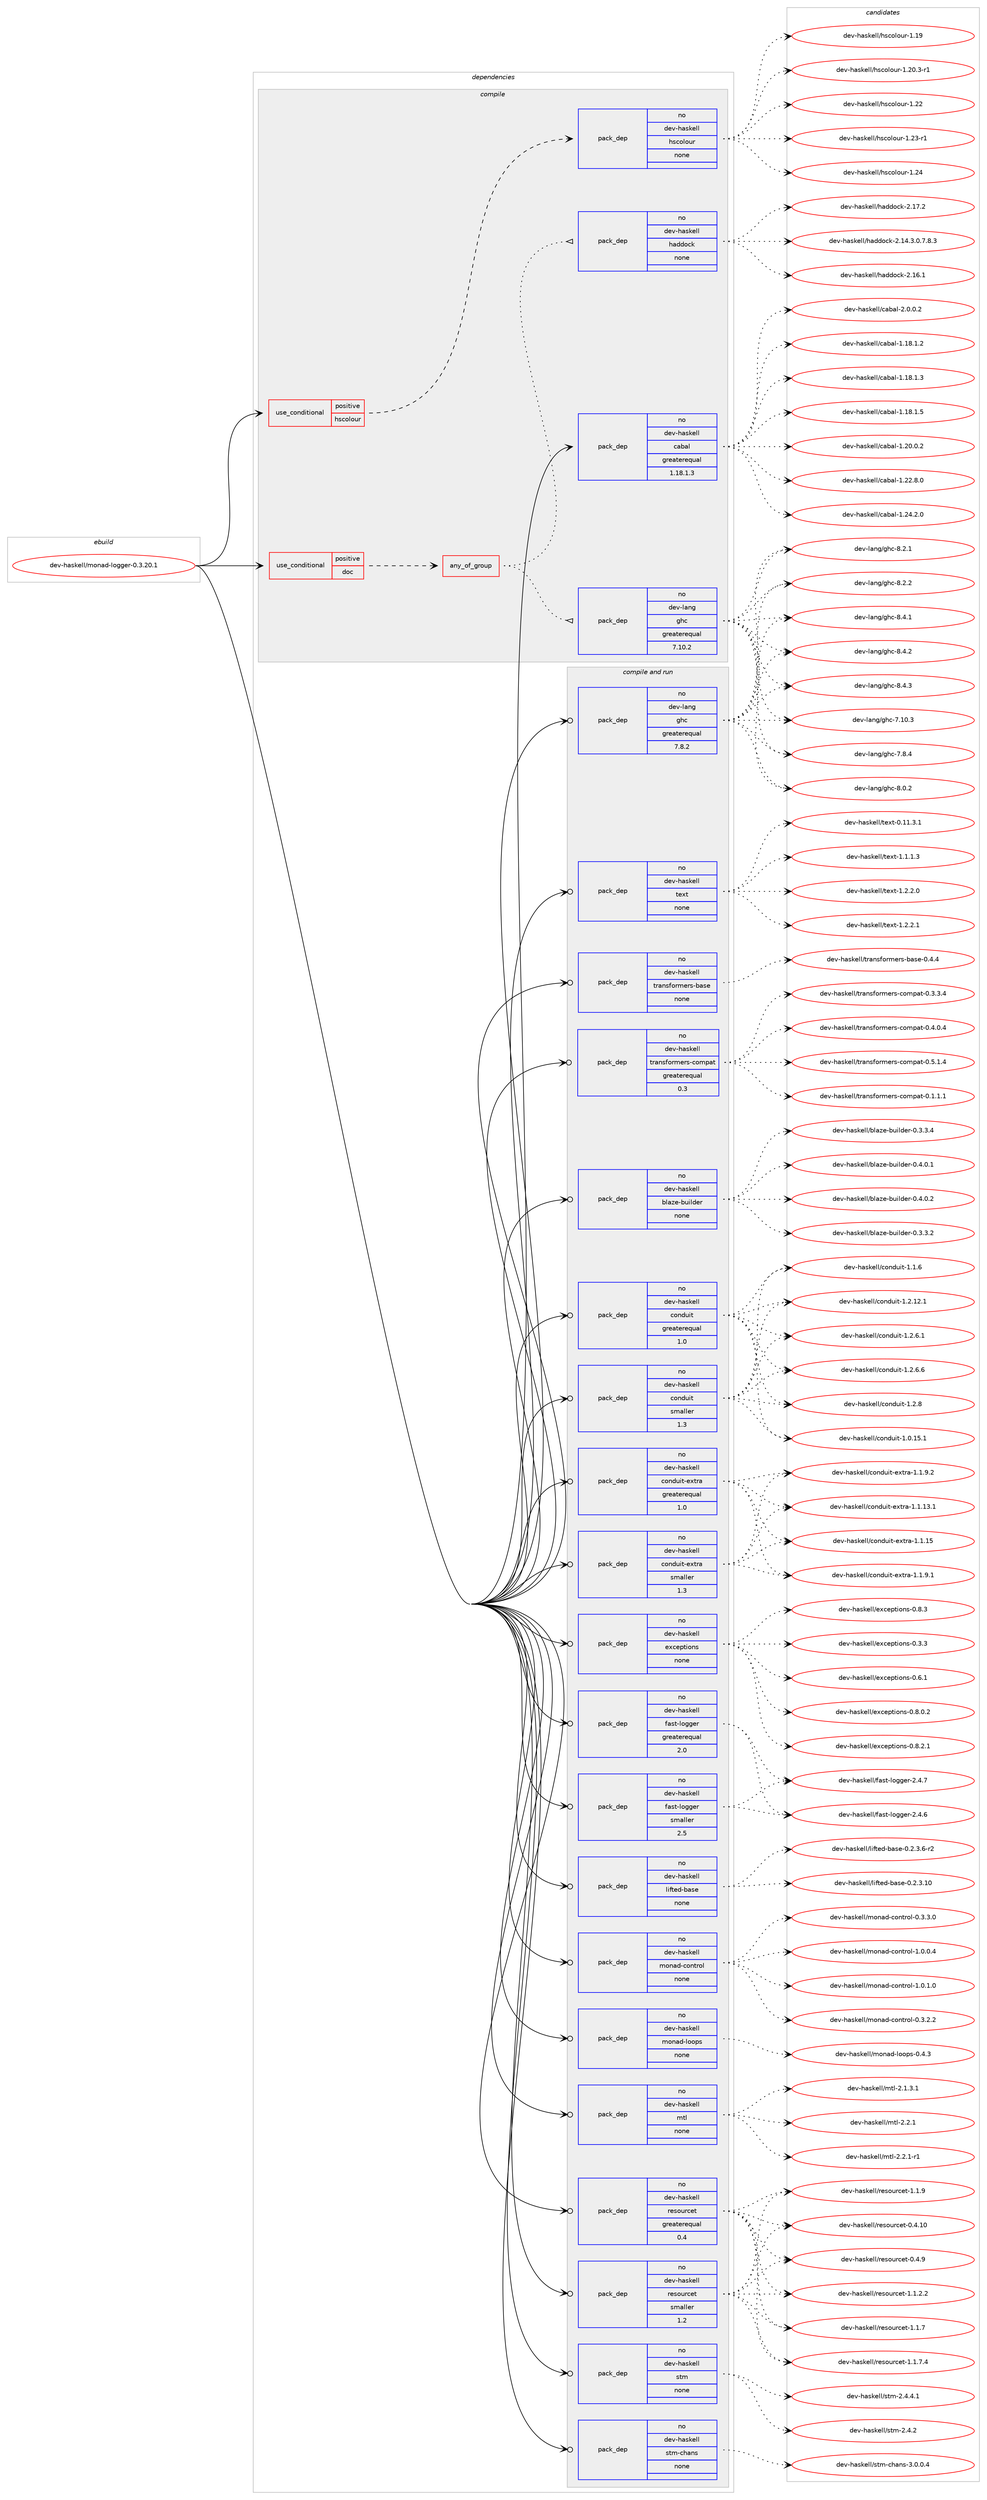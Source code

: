digraph prolog {

# *************
# Graph options
# *************

newrank=true;
concentrate=true;
compound=true;
graph [rankdir=LR,fontname=Helvetica,fontsize=10,ranksep=1.5];#, ranksep=2.5, nodesep=0.2];
edge  [arrowhead=vee];
node  [fontname=Helvetica,fontsize=10];

# **********
# The ebuild
# **********

subgraph cluster_leftcol {
color=gray;
rank=same;
label=<<i>ebuild</i>>;
id [label="dev-haskell/monad-logger-0.3.20.1", color=red, width=4, href="../dev-haskell/monad-logger-0.3.20.1.svg"];
}

# ****************
# The dependencies
# ****************

subgraph cluster_midcol {
color=gray;
label=<<i>dependencies</i>>;
subgraph cluster_compile {
fillcolor="#eeeeee";
style=filled;
label=<<i>compile</i>>;
subgraph cond360652 {
dependency1339288 [label=<<TABLE BORDER="0" CELLBORDER="1" CELLSPACING="0" CELLPADDING="4"><TR><TD ROWSPAN="3" CELLPADDING="10">use_conditional</TD></TR><TR><TD>positive</TD></TR><TR><TD>doc</TD></TR></TABLE>>, shape=none, color=red];
subgraph any21246 {
dependency1339289 [label=<<TABLE BORDER="0" CELLBORDER="1" CELLSPACING="0" CELLPADDING="4"><TR><TD CELLPADDING="10">any_of_group</TD></TR></TABLE>>, shape=none, color=red];subgraph pack956838 {
dependency1339290 [label=<<TABLE BORDER="0" CELLBORDER="1" CELLSPACING="0" CELLPADDING="4" WIDTH="220"><TR><TD ROWSPAN="6" CELLPADDING="30">pack_dep</TD></TR><TR><TD WIDTH="110">no</TD></TR><TR><TD>dev-haskell</TD></TR><TR><TD>haddock</TD></TR><TR><TD>none</TD></TR><TR><TD></TD></TR></TABLE>>, shape=none, color=blue];
}
dependency1339289:e -> dependency1339290:w [weight=20,style="dotted",arrowhead="oinv"];
subgraph pack956839 {
dependency1339291 [label=<<TABLE BORDER="0" CELLBORDER="1" CELLSPACING="0" CELLPADDING="4" WIDTH="220"><TR><TD ROWSPAN="6" CELLPADDING="30">pack_dep</TD></TR><TR><TD WIDTH="110">no</TD></TR><TR><TD>dev-lang</TD></TR><TR><TD>ghc</TD></TR><TR><TD>greaterequal</TD></TR><TR><TD>7.10.2</TD></TR></TABLE>>, shape=none, color=blue];
}
dependency1339289:e -> dependency1339291:w [weight=20,style="dotted",arrowhead="oinv"];
}
dependency1339288:e -> dependency1339289:w [weight=20,style="dashed",arrowhead="vee"];
}
id:e -> dependency1339288:w [weight=20,style="solid",arrowhead="vee"];
subgraph cond360653 {
dependency1339292 [label=<<TABLE BORDER="0" CELLBORDER="1" CELLSPACING="0" CELLPADDING="4"><TR><TD ROWSPAN="3" CELLPADDING="10">use_conditional</TD></TR><TR><TD>positive</TD></TR><TR><TD>hscolour</TD></TR></TABLE>>, shape=none, color=red];
subgraph pack956840 {
dependency1339293 [label=<<TABLE BORDER="0" CELLBORDER="1" CELLSPACING="0" CELLPADDING="4" WIDTH="220"><TR><TD ROWSPAN="6" CELLPADDING="30">pack_dep</TD></TR><TR><TD WIDTH="110">no</TD></TR><TR><TD>dev-haskell</TD></TR><TR><TD>hscolour</TD></TR><TR><TD>none</TD></TR><TR><TD></TD></TR></TABLE>>, shape=none, color=blue];
}
dependency1339292:e -> dependency1339293:w [weight=20,style="dashed",arrowhead="vee"];
}
id:e -> dependency1339292:w [weight=20,style="solid",arrowhead="vee"];
subgraph pack956841 {
dependency1339294 [label=<<TABLE BORDER="0" CELLBORDER="1" CELLSPACING="0" CELLPADDING="4" WIDTH="220"><TR><TD ROWSPAN="6" CELLPADDING="30">pack_dep</TD></TR><TR><TD WIDTH="110">no</TD></TR><TR><TD>dev-haskell</TD></TR><TR><TD>cabal</TD></TR><TR><TD>greaterequal</TD></TR><TR><TD>1.18.1.3</TD></TR></TABLE>>, shape=none, color=blue];
}
id:e -> dependency1339294:w [weight=20,style="solid",arrowhead="vee"];
}
subgraph cluster_compileandrun {
fillcolor="#eeeeee";
style=filled;
label=<<i>compile and run</i>>;
subgraph pack956842 {
dependency1339295 [label=<<TABLE BORDER="0" CELLBORDER="1" CELLSPACING="0" CELLPADDING="4" WIDTH="220"><TR><TD ROWSPAN="6" CELLPADDING="30">pack_dep</TD></TR><TR><TD WIDTH="110">no</TD></TR><TR><TD>dev-haskell</TD></TR><TR><TD>blaze-builder</TD></TR><TR><TD>none</TD></TR><TR><TD></TD></TR></TABLE>>, shape=none, color=blue];
}
id:e -> dependency1339295:w [weight=20,style="solid",arrowhead="odotvee"];
subgraph pack956843 {
dependency1339296 [label=<<TABLE BORDER="0" CELLBORDER="1" CELLSPACING="0" CELLPADDING="4" WIDTH="220"><TR><TD ROWSPAN="6" CELLPADDING="30">pack_dep</TD></TR><TR><TD WIDTH="110">no</TD></TR><TR><TD>dev-haskell</TD></TR><TR><TD>conduit</TD></TR><TR><TD>greaterequal</TD></TR><TR><TD>1.0</TD></TR></TABLE>>, shape=none, color=blue];
}
id:e -> dependency1339296:w [weight=20,style="solid",arrowhead="odotvee"];
subgraph pack956844 {
dependency1339297 [label=<<TABLE BORDER="0" CELLBORDER="1" CELLSPACING="0" CELLPADDING="4" WIDTH="220"><TR><TD ROWSPAN="6" CELLPADDING="30">pack_dep</TD></TR><TR><TD WIDTH="110">no</TD></TR><TR><TD>dev-haskell</TD></TR><TR><TD>conduit</TD></TR><TR><TD>smaller</TD></TR><TR><TD>1.3</TD></TR></TABLE>>, shape=none, color=blue];
}
id:e -> dependency1339297:w [weight=20,style="solid",arrowhead="odotvee"];
subgraph pack956845 {
dependency1339298 [label=<<TABLE BORDER="0" CELLBORDER="1" CELLSPACING="0" CELLPADDING="4" WIDTH="220"><TR><TD ROWSPAN="6" CELLPADDING="30">pack_dep</TD></TR><TR><TD WIDTH="110">no</TD></TR><TR><TD>dev-haskell</TD></TR><TR><TD>conduit-extra</TD></TR><TR><TD>greaterequal</TD></TR><TR><TD>1.0</TD></TR></TABLE>>, shape=none, color=blue];
}
id:e -> dependency1339298:w [weight=20,style="solid",arrowhead="odotvee"];
subgraph pack956846 {
dependency1339299 [label=<<TABLE BORDER="0" CELLBORDER="1" CELLSPACING="0" CELLPADDING="4" WIDTH="220"><TR><TD ROWSPAN="6" CELLPADDING="30">pack_dep</TD></TR><TR><TD WIDTH="110">no</TD></TR><TR><TD>dev-haskell</TD></TR><TR><TD>conduit-extra</TD></TR><TR><TD>smaller</TD></TR><TR><TD>1.3</TD></TR></TABLE>>, shape=none, color=blue];
}
id:e -> dependency1339299:w [weight=20,style="solid",arrowhead="odotvee"];
subgraph pack956847 {
dependency1339300 [label=<<TABLE BORDER="0" CELLBORDER="1" CELLSPACING="0" CELLPADDING="4" WIDTH="220"><TR><TD ROWSPAN="6" CELLPADDING="30">pack_dep</TD></TR><TR><TD WIDTH="110">no</TD></TR><TR><TD>dev-haskell</TD></TR><TR><TD>exceptions</TD></TR><TR><TD>none</TD></TR><TR><TD></TD></TR></TABLE>>, shape=none, color=blue];
}
id:e -> dependency1339300:w [weight=20,style="solid",arrowhead="odotvee"];
subgraph pack956848 {
dependency1339301 [label=<<TABLE BORDER="0" CELLBORDER="1" CELLSPACING="0" CELLPADDING="4" WIDTH="220"><TR><TD ROWSPAN="6" CELLPADDING="30">pack_dep</TD></TR><TR><TD WIDTH="110">no</TD></TR><TR><TD>dev-haskell</TD></TR><TR><TD>fast-logger</TD></TR><TR><TD>greaterequal</TD></TR><TR><TD>2.0</TD></TR></TABLE>>, shape=none, color=blue];
}
id:e -> dependency1339301:w [weight=20,style="solid",arrowhead="odotvee"];
subgraph pack956849 {
dependency1339302 [label=<<TABLE BORDER="0" CELLBORDER="1" CELLSPACING="0" CELLPADDING="4" WIDTH="220"><TR><TD ROWSPAN="6" CELLPADDING="30">pack_dep</TD></TR><TR><TD WIDTH="110">no</TD></TR><TR><TD>dev-haskell</TD></TR><TR><TD>fast-logger</TD></TR><TR><TD>smaller</TD></TR><TR><TD>2.5</TD></TR></TABLE>>, shape=none, color=blue];
}
id:e -> dependency1339302:w [weight=20,style="solid",arrowhead="odotvee"];
subgraph pack956850 {
dependency1339303 [label=<<TABLE BORDER="0" CELLBORDER="1" CELLSPACING="0" CELLPADDING="4" WIDTH="220"><TR><TD ROWSPAN="6" CELLPADDING="30">pack_dep</TD></TR><TR><TD WIDTH="110">no</TD></TR><TR><TD>dev-haskell</TD></TR><TR><TD>lifted-base</TD></TR><TR><TD>none</TD></TR><TR><TD></TD></TR></TABLE>>, shape=none, color=blue];
}
id:e -> dependency1339303:w [weight=20,style="solid",arrowhead="odotvee"];
subgraph pack956851 {
dependency1339304 [label=<<TABLE BORDER="0" CELLBORDER="1" CELLSPACING="0" CELLPADDING="4" WIDTH="220"><TR><TD ROWSPAN="6" CELLPADDING="30">pack_dep</TD></TR><TR><TD WIDTH="110">no</TD></TR><TR><TD>dev-haskell</TD></TR><TR><TD>monad-control</TD></TR><TR><TD>none</TD></TR><TR><TD></TD></TR></TABLE>>, shape=none, color=blue];
}
id:e -> dependency1339304:w [weight=20,style="solid",arrowhead="odotvee"];
subgraph pack956852 {
dependency1339305 [label=<<TABLE BORDER="0" CELLBORDER="1" CELLSPACING="0" CELLPADDING="4" WIDTH="220"><TR><TD ROWSPAN="6" CELLPADDING="30">pack_dep</TD></TR><TR><TD WIDTH="110">no</TD></TR><TR><TD>dev-haskell</TD></TR><TR><TD>monad-loops</TD></TR><TR><TD>none</TD></TR><TR><TD></TD></TR></TABLE>>, shape=none, color=blue];
}
id:e -> dependency1339305:w [weight=20,style="solid",arrowhead="odotvee"];
subgraph pack956853 {
dependency1339306 [label=<<TABLE BORDER="0" CELLBORDER="1" CELLSPACING="0" CELLPADDING="4" WIDTH="220"><TR><TD ROWSPAN="6" CELLPADDING="30">pack_dep</TD></TR><TR><TD WIDTH="110">no</TD></TR><TR><TD>dev-haskell</TD></TR><TR><TD>mtl</TD></TR><TR><TD>none</TD></TR><TR><TD></TD></TR></TABLE>>, shape=none, color=blue];
}
id:e -> dependency1339306:w [weight=20,style="solid",arrowhead="odotvee"];
subgraph pack956854 {
dependency1339307 [label=<<TABLE BORDER="0" CELLBORDER="1" CELLSPACING="0" CELLPADDING="4" WIDTH="220"><TR><TD ROWSPAN="6" CELLPADDING="30">pack_dep</TD></TR><TR><TD WIDTH="110">no</TD></TR><TR><TD>dev-haskell</TD></TR><TR><TD>resourcet</TD></TR><TR><TD>greaterequal</TD></TR><TR><TD>0.4</TD></TR></TABLE>>, shape=none, color=blue];
}
id:e -> dependency1339307:w [weight=20,style="solid",arrowhead="odotvee"];
subgraph pack956855 {
dependency1339308 [label=<<TABLE BORDER="0" CELLBORDER="1" CELLSPACING="0" CELLPADDING="4" WIDTH="220"><TR><TD ROWSPAN="6" CELLPADDING="30">pack_dep</TD></TR><TR><TD WIDTH="110">no</TD></TR><TR><TD>dev-haskell</TD></TR><TR><TD>resourcet</TD></TR><TR><TD>smaller</TD></TR><TR><TD>1.2</TD></TR></TABLE>>, shape=none, color=blue];
}
id:e -> dependency1339308:w [weight=20,style="solid",arrowhead="odotvee"];
subgraph pack956856 {
dependency1339309 [label=<<TABLE BORDER="0" CELLBORDER="1" CELLSPACING="0" CELLPADDING="4" WIDTH="220"><TR><TD ROWSPAN="6" CELLPADDING="30">pack_dep</TD></TR><TR><TD WIDTH="110">no</TD></TR><TR><TD>dev-haskell</TD></TR><TR><TD>stm</TD></TR><TR><TD>none</TD></TR><TR><TD></TD></TR></TABLE>>, shape=none, color=blue];
}
id:e -> dependency1339309:w [weight=20,style="solid",arrowhead="odotvee"];
subgraph pack956857 {
dependency1339310 [label=<<TABLE BORDER="0" CELLBORDER="1" CELLSPACING="0" CELLPADDING="4" WIDTH="220"><TR><TD ROWSPAN="6" CELLPADDING="30">pack_dep</TD></TR><TR><TD WIDTH="110">no</TD></TR><TR><TD>dev-haskell</TD></TR><TR><TD>stm-chans</TD></TR><TR><TD>none</TD></TR><TR><TD></TD></TR></TABLE>>, shape=none, color=blue];
}
id:e -> dependency1339310:w [weight=20,style="solid",arrowhead="odotvee"];
subgraph pack956858 {
dependency1339311 [label=<<TABLE BORDER="0" CELLBORDER="1" CELLSPACING="0" CELLPADDING="4" WIDTH="220"><TR><TD ROWSPAN="6" CELLPADDING="30">pack_dep</TD></TR><TR><TD WIDTH="110">no</TD></TR><TR><TD>dev-haskell</TD></TR><TR><TD>text</TD></TR><TR><TD>none</TD></TR><TR><TD></TD></TR></TABLE>>, shape=none, color=blue];
}
id:e -> dependency1339311:w [weight=20,style="solid",arrowhead="odotvee"];
subgraph pack956859 {
dependency1339312 [label=<<TABLE BORDER="0" CELLBORDER="1" CELLSPACING="0" CELLPADDING="4" WIDTH="220"><TR><TD ROWSPAN="6" CELLPADDING="30">pack_dep</TD></TR><TR><TD WIDTH="110">no</TD></TR><TR><TD>dev-haskell</TD></TR><TR><TD>transformers-base</TD></TR><TR><TD>none</TD></TR><TR><TD></TD></TR></TABLE>>, shape=none, color=blue];
}
id:e -> dependency1339312:w [weight=20,style="solid",arrowhead="odotvee"];
subgraph pack956860 {
dependency1339313 [label=<<TABLE BORDER="0" CELLBORDER="1" CELLSPACING="0" CELLPADDING="4" WIDTH="220"><TR><TD ROWSPAN="6" CELLPADDING="30">pack_dep</TD></TR><TR><TD WIDTH="110">no</TD></TR><TR><TD>dev-haskell</TD></TR><TR><TD>transformers-compat</TD></TR><TR><TD>greaterequal</TD></TR><TR><TD>0.3</TD></TR></TABLE>>, shape=none, color=blue];
}
id:e -> dependency1339313:w [weight=20,style="solid",arrowhead="odotvee"];
subgraph pack956861 {
dependency1339314 [label=<<TABLE BORDER="0" CELLBORDER="1" CELLSPACING="0" CELLPADDING="4" WIDTH="220"><TR><TD ROWSPAN="6" CELLPADDING="30">pack_dep</TD></TR><TR><TD WIDTH="110">no</TD></TR><TR><TD>dev-lang</TD></TR><TR><TD>ghc</TD></TR><TR><TD>greaterequal</TD></TR><TR><TD>7.8.2</TD></TR></TABLE>>, shape=none, color=blue];
}
id:e -> dependency1339314:w [weight=20,style="solid",arrowhead="odotvee"];
}
subgraph cluster_run {
fillcolor="#eeeeee";
style=filled;
label=<<i>run</i>>;
}
}

# **************
# The candidates
# **************

subgraph cluster_choices {
rank=same;
color=gray;
label=<<i>candidates</i>>;

subgraph choice956838 {
color=black;
nodesep=1;
choice1001011184510497115107101108108471049710010011199107455046495246514648465546564651 [label="dev-haskell/haddock-2.14.3.0.7.8.3", color=red, width=4,href="../dev-haskell/haddock-2.14.3.0.7.8.3.svg"];
choice100101118451049711510710110810847104971001001119910745504649544649 [label="dev-haskell/haddock-2.16.1", color=red, width=4,href="../dev-haskell/haddock-2.16.1.svg"];
choice100101118451049711510710110810847104971001001119910745504649554650 [label="dev-haskell/haddock-2.17.2", color=red, width=4,href="../dev-haskell/haddock-2.17.2.svg"];
dependency1339290:e -> choice1001011184510497115107101108108471049710010011199107455046495246514648465546564651:w [style=dotted,weight="100"];
dependency1339290:e -> choice100101118451049711510710110810847104971001001119910745504649544649:w [style=dotted,weight="100"];
dependency1339290:e -> choice100101118451049711510710110810847104971001001119910745504649554650:w [style=dotted,weight="100"];
}
subgraph choice956839 {
color=black;
nodesep=1;
choice1001011184510897110103471031049945554649484651 [label="dev-lang/ghc-7.10.3", color=red, width=4,href="../dev-lang/ghc-7.10.3.svg"];
choice10010111845108971101034710310499455546564652 [label="dev-lang/ghc-7.8.4", color=red, width=4,href="../dev-lang/ghc-7.8.4.svg"];
choice10010111845108971101034710310499455646484650 [label="dev-lang/ghc-8.0.2", color=red, width=4,href="../dev-lang/ghc-8.0.2.svg"];
choice10010111845108971101034710310499455646504649 [label="dev-lang/ghc-8.2.1", color=red, width=4,href="../dev-lang/ghc-8.2.1.svg"];
choice10010111845108971101034710310499455646504650 [label="dev-lang/ghc-8.2.2", color=red, width=4,href="../dev-lang/ghc-8.2.2.svg"];
choice10010111845108971101034710310499455646524649 [label="dev-lang/ghc-8.4.1", color=red, width=4,href="../dev-lang/ghc-8.4.1.svg"];
choice10010111845108971101034710310499455646524650 [label="dev-lang/ghc-8.4.2", color=red, width=4,href="../dev-lang/ghc-8.4.2.svg"];
choice10010111845108971101034710310499455646524651 [label="dev-lang/ghc-8.4.3", color=red, width=4,href="../dev-lang/ghc-8.4.3.svg"];
dependency1339291:e -> choice1001011184510897110103471031049945554649484651:w [style=dotted,weight="100"];
dependency1339291:e -> choice10010111845108971101034710310499455546564652:w [style=dotted,weight="100"];
dependency1339291:e -> choice10010111845108971101034710310499455646484650:w [style=dotted,weight="100"];
dependency1339291:e -> choice10010111845108971101034710310499455646504649:w [style=dotted,weight="100"];
dependency1339291:e -> choice10010111845108971101034710310499455646504650:w [style=dotted,weight="100"];
dependency1339291:e -> choice10010111845108971101034710310499455646524649:w [style=dotted,weight="100"];
dependency1339291:e -> choice10010111845108971101034710310499455646524650:w [style=dotted,weight="100"];
dependency1339291:e -> choice10010111845108971101034710310499455646524651:w [style=dotted,weight="100"];
}
subgraph choice956840 {
color=black;
nodesep=1;
choice100101118451049711510710110810847104115991111081111171144549464957 [label="dev-haskell/hscolour-1.19", color=red, width=4,href="../dev-haskell/hscolour-1.19.svg"];
choice10010111845104971151071011081084710411599111108111117114454946504846514511449 [label="dev-haskell/hscolour-1.20.3-r1", color=red, width=4,href="../dev-haskell/hscolour-1.20.3-r1.svg"];
choice100101118451049711510710110810847104115991111081111171144549465050 [label="dev-haskell/hscolour-1.22", color=red, width=4,href="../dev-haskell/hscolour-1.22.svg"];
choice1001011184510497115107101108108471041159911110811111711445494650514511449 [label="dev-haskell/hscolour-1.23-r1", color=red, width=4,href="../dev-haskell/hscolour-1.23-r1.svg"];
choice100101118451049711510710110810847104115991111081111171144549465052 [label="dev-haskell/hscolour-1.24", color=red, width=4,href="../dev-haskell/hscolour-1.24.svg"];
dependency1339293:e -> choice100101118451049711510710110810847104115991111081111171144549464957:w [style=dotted,weight="100"];
dependency1339293:e -> choice10010111845104971151071011081084710411599111108111117114454946504846514511449:w [style=dotted,weight="100"];
dependency1339293:e -> choice100101118451049711510710110810847104115991111081111171144549465050:w [style=dotted,weight="100"];
dependency1339293:e -> choice1001011184510497115107101108108471041159911110811111711445494650514511449:w [style=dotted,weight="100"];
dependency1339293:e -> choice100101118451049711510710110810847104115991111081111171144549465052:w [style=dotted,weight="100"];
}
subgraph choice956841 {
color=black;
nodesep=1;
choice10010111845104971151071011081084799979897108454946495646494650 [label="dev-haskell/cabal-1.18.1.2", color=red, width=4,href="../dev-haskell/cabal-1.18.1.2.svg"];
choice10010111845104971151071011081084799979897108454946495646494651 [label="dev-haskell/cabal-1.18.1.3", color=red, width=4,href="../dev-haskell/cabal-1.18.1.3.svg"];
choice10010111845104971151071011081084799979897108454946495646494653 [label="dev-haskell/cabal-1.18.1.5", color=red, width=4,href="../dev-haskell/cabal-1.18.1.5.svg"];
choice10010111845104971151071011081084799979897108454946504846484650 [label="dev-haskell/cabal-1.20.0.2", color=red, width=4,href="../dev-haskell/cabal-1.20.0.2.svg"];
choice10010111845104971151071011081084799979897108454946505046564648 [label="dev-haskell/cabal-1.22.8.0", color=red, width=4,href="../dev-haskell/cabal-1.22.8.0.svg"];
choice10010111845104971151071011081084799979897108454946505246504648 [label="dev-haskell/cabal-1.24.2.0", color=red, width=4,href="../dev-haskell/cabal-1.24.2.0.svg"];
choice100101118451049711510710110810847999798971084550464846484650 [label="dev-haskell/cabal-2.0.0.2", color=red, width=4,href="../dev-haskell/cabal-2.0.0.2.svg"];
dependency1339294:e -> choice10010111845104971151071011081084799979897108454946495646494650:w [style=dotted,weight="100"];
dependency1339294:e -> choice10010111845104971151071011081084799979897108454946495646494651:w [style=dotted,weight="100"];
dependency1339294:e -> choice10010111845104971151071011081084799979897108454946495646494653:w [style=dotted,weight="100"];
dependency1339294:e -> choice10010111845104971151071011081084799979897108454946504846484650:w [style=dotted,weight="100"];
dependency1339294:e -> choice10010111845104971151071011081084799979897108454946505046564648:w [style=dotted,weight="100"];
dependency1339294:e -> choice10010111845104971151071011081084799979897108454946505246504648:w [style=dotted,weight="100"];
dependency1339294:e -> choice100101118451049711510710110810847999798971084550464846484650:w [style=dotted,weight="100"];
}
subgraph choice956842 {
color=black;
nodesep=1;
choice100101118451049711510710110810847981089712210145981171051081001011144548465146514650 [label="dev-haskell/blaze-builder-0.3.3.2", color=red, width=4,href="../dev-haskell/blaze-builder-0.3.3.2.svg"];
choice100101118451049711510710110810847981089712210145981171051081001011144548465146514652 [label="dev-haskell/blaze-builder-0.3.3.4", color=red, width=4,href="../dev-haskell/blaze-builder-0.3.3.4.svg"];
choice100101118451049711510710110810847981089712210145981171051081001011144548465246484649 [label="dev-haskell/blaze-builder-0.4.0.1", color=red, width=4,href="../dev-haskell/blaze-builder-0.4.0.1.svg"];
choice100101118451049711510710110810847981089712210145981171051081001011144548465246484650 [label="dev-haskell/blaze-builder-0.4.0.2", color=red, width=4,href="../dev-haskell/blaze-builder-0.4.0.2.svg"];
dependency1339295:e -> choice100101118451049711510710110810847981089712210145981171051081001011144548465146514650:w [style=dotted,weight="100"];
dependency1339295:e -> choice100101118451049711510710110810847981089712210145981171051081001011144548465146514652:w [style=dotted,weight="100"];
dependency1339295:e -> choice100101118451049711510710110810847981089712210145981171051081001011144548465246484649:w [style=dotted,weight="100"];
dependency1339295:e -> choice100101118451049711510710110810847981089712210145981171051081001011144548465246484650:w [style=dotted,weight="100"];
}
subgraph choice956843 {
color=black;
nodesep=1;
choice10010111845104971151071011081084799111110100117105116454946484649534649 [label="dev-haskell/conduit-1.0.15.1", color=red, width=4,href="../dev-haskell/conduit-1.0.15.1.svg"];
choice10010111845104971151071011081084799111110100117105116454946494654 [label="dev-haskell/conduit-1.1.6", color=red, width=4,href="../dev-haskell/conduit-1.1.6.svg"];
choice10010111845104971151071011081084799111110100117105116454946504649504649 [label="dev-haskell/conduit-1.2.12.1", color=red, width=4,href="../dev-haskell/conduit-1.2.12.1.svg"];
choice100101118451049711510710110810847991111101001171051164549465046544649 [label="dev-haskell/conduit-1.2.6.1", color=red, width=4,href="../dev-haskell/conduit-1.2.6.1.svg"];
choice100101118451049711510710110810847991111101001171051164549465046544654 [label="dev-haskell/conduit-1.2.6.6", color=red, width=4,href="../dev-haskell/conduit-1.2.6.6.svg"];
choice10010111845104971151071011081084799111110100117105116454946504656 [label="dev-haskell/conduit-1.2.8", color=red, width=4,href="../dev-haskell/conduit-1.2.8.svg"];
dependency1339296:e -> choice10010111845104971151071011081084799111110100117105116454946484649534649:w [style=dotted,weight="100"];
dependency1339296:e -> choice10010111845104971151071011081084799111110100117105116454946494654:w [style=dotted,weight="100"];
dependency1339296:e -> choice10010111845104971151071011081084799111110100117105116454946504649504649:w [style=dotted,weight="100"];
dependency1339296:e -> choice100101118451049711510710110810847991111101001171051164549465046544649:w [style=dotted,weight="100"];
dependency1339296:e -> choice100101118451049711510710110810847991111101001171051164549465046544654:w [style=dotted,weight="100"];
dependency1339296:e -> choice10010111845104971151071011081084799111110100117105116454946504656:w [style=dotted,weight="100"];
}
subgraph choice956844 {
color=black;
nodesep=1;
choice10010111845104971151071011081084799111110100117105116454946484649534649 [label="dev-haskell/conduit-1.0.15.1", color=red, width=4,href="../dev-haskell/conduit-1.0.15.1.svg"];
choice10010111845104971151071011081084799111110100117105116454946494654 [label="dev-haskell/conduit-1.1.6", color=red, width=4,href="../dev-haskell/conduit-1.1.6.svg"];
choice10010111845104971151071011081084799111110100117105116454946504649504649 [label="dev-haskell/conduit-1.2.12.1", color=red, width=4,href="../dev-haskell/conduit-1.2.12.1.svg"];
choice100101118451049711510710110810847991111101001171051164549465046544649 [label="dev-haskell/conduit-1.2.6.1", color=red, width=4,href="../dev-haskell/conduit-1.2.6.1.svg"];
choice100101118451049711510710110810847991111101001171051164549465046544654 [label="dev-haskell/conduit-1.2.6.6", color=red, width=4,href="../dev-haskell/conduit-1.2.6.6.svg"];
choice10010111845104971151071011081084799111110100117105116454946504656 [label="dev-haskell/conduit-1.2.8", color=red, width=4,href="../dev-haskell/conduit-1.2.8.svg"];
dependency1339297:e -> choice10010111845104971151071011081084799111110100117105116454946484649534649:w [style=dotted,weight="100"];
dependency1339297:e -> choice10010111845104971151071011081084799111110100117105116454946494654:w [style=dotted,weight="100"];
dependency1339297:e -> choice10010111845104971151071011081084799111110100117105116454946504649504649:w [style=dotted,weight="100"];
dependency1339297:e -> choice100101118451049711510710110810847991111101001171051164549465046544649:w [style=dotted,weight="100"];
dependency1339297:e -> choice100101118451049711510710110810847991111101001171051164549465046544654:w [style=dotted,weight="100"];
dependency1339297:e -> choice10010111845104971151071011081084799111110100117105116454946504656:w [style=dotted,weight="100"];
}
subgraph choice956845 {
color=black;
nodesep=1;
choice100101118451049711510710110810847991111101001171051164510112011611497454946494649514649 [label="dev-haskell/conduit-extra-1.1.13.1", color=red, width=4,href="../dev-haskell/conduit-extra-1.1.13.1.svg"];
choice10010111845104971151071011081084799111110100117105116451011201161149745494649464953 [label="dev-haskell/conduit-extra-1.1.15", color=red, width=4,href="../dev-haskell/conduit-extra-1.1.15.svg"];
choice1001011184510497115107101108108479911111010011710511645101120116114974549464946574649 [label="dev-haskell/conduit-extra-1.1.9.1", color=red, width=4,href="../dev-haskell/conduit-extra-1.1.9.1.svg"];
choice1001011184510497115107101108108479911111010011710511645101120116114974549464946574650 [label="dev-haskell/conduit-extra-1.1.9.2", color=red, width=4,href="../dev-haskell/conduit-extra-1.1.9.2.svg"];
dependency1339298:e -> choice100101118451049711510710110810847991111101001171051164510112011611497454946494649514649:w [style=dotted,weight="100"];
dependency1339298:e -> choice10010111845104971151071011081084799111110100117105116451011201161149745494649464953:w [style=dotted,weight="100"];
dependency1339298:e -> choice1001011184510497115107101108108479911111010011710511645101120116114974549464946574649:w [style=dotted,weight="100"];
dependency1339298:e -> choice1001011184510497115107101108108479911111010011710511645101120116114974549464946574650:w [style=dotted,weight="100"];
}
subgraph choice956846 {
color=black;
nodesep=1;
choice100101118451049711510710110810847991111101001171051164510112011611497454946494649514649 [label="dev-haskell/conduit-extra-1.1.13.1", color=red, width=4,href="../dev-haskell/conduit-extra-1.1.13.1.svg"];
choice10010111845104971151071011081084799111110100117105116451011201161149745494649464953 [label="dev-haskell/conduit-extra-1.1.15", color=red, width=4,href="../dev-haskell/conduit-extra-1.1.15.svg"];
choice1001011184510497115107101108108479911111010011710511645101120116114974549464946574649 [label="dev-haskell/conduit-extra-1.1.9.1", color=red, width=4,href="../dev-haskell/conduit-extra-1.1.9.1.svg"];
choice1001011184510497115107101108108479911111010011710511645101120116114974549464946574650 [label="dev-haskell/conduit-extra-1.1.9.2", color=red, width=4,href="../dev-haskell/conduit-extra-1.1.9.2.svg"];
dependency1339299:e -> choice100101118451049711510710110810847991111101001171051164510112011611497454946494649514649:w [style=dotted,weight="100"];
dependency1339299:e -> choice10010111845104971151071011081084799111110100117105116451011201161149745494649464953:w [style=dotted,weight="100"];
dependency1339299:e -> choice1001011184510497115107101108108479911111010011710511645101120116114974549464946574649:w [style=dotted,weight="100"];
dependency1339299:e -> choice1001011184510497115107101108108479911111010011710511645101120116114974549464946574650:w [style=dotted,weight="100"];
}
subgraph choice956847 {
color=black;
nodesep=1;
choice10010111845104971151071011081084710112099101112116105111110115454846514651 [label="dev-haskell/exceptions-0.3.3", color=red, width=4,href="../dev-haskell/exceptions-0.3.3.svg"];
choice10010111845104971151071011081084710112099101112116105111110115454846544649 [label="dev-haskell/exceptions-0.6.1", color=red, width=4,href="../dev-haskell/exceptions-0.6.1.svg"];
choice100101118451049711510710110810847101120991011121161051111101154548465646484650 [label="dev-haskell/exceptions-0.8.0.2", color=red, width=4,href="../dev-haskell/exceptions-0.8.0.2.svg"];
choice100101118451049711510710110810847101120991011121161051111101154548465646504649 [label="dev-haskell/exceptions-0.8.2.1", color=red, width=4,href="../dev-haskell/exceptions-0.8.2.1.svg"];
choice10010111845104971151071011081084710112099101112116105111110115454846564651 [label="dev-haskell/exceptions-0.8.3", color=red, width=4,href="../dev-haskell/exceptions-0.8.3.svg"];
dependency1339300:e -> choice10010111845104971151071011081084710112099101112116105111110115454846514651:w [style=dotted,weight="100"];
dependency1339300:e -> choice10010111845104971151071011081084710112099101112116105111110115454846544649:w [style=dotted,weight="100"];
dependency1339300:e -> choice100101118451049711510710110810847101120991011121161051111101154548465646484650:w [style=dotted,weight="100"];
dependency1339300:e -> choice100101118451049711510710110810847101120991011121161051111101154548465646504649:w [style=dotted,weight="100"];
dependency1339300:e -> choice10010111845104971151071011081084710112099101112116105111110115454846564651:w [style=dotted,weight="100"];
}
subgraph choice956848 {
color=black;
nodesep=1;
choice1001011184510497115107101108108471029711511645108111103103101114455046524654 [label="dev-haskell/fast-logger-2.4.6", color=red, width=4,href="../dev-haskell/fast-logger-2.4.6.svg"];
choice1001011184510497115107101108108471029711511645108111103103101114455046524655 [label="dev-haskell/fast-logger-2.4.7", color=red, width=4,href="../dev-haskell/fast-logger-2.4.7.svg"];
dependency1339301:e -> choice1001011184510497115107101108108471029711511645108111103103101114455046524654:w [style=dotted,weight="100"];
dependency1339301:e -> choice1001011184510497115107101108108471029711511645108111103103101114455046524655:w [style=dotted,weight="100"];
}
subgraph choice956849 {
color=black;
nodesep=1;
choice1001011184510497115107101108108471029711511645108111103103101114455046524654 [label="dev-haskell/fast-logger-2.4.6", color=red, width=4,href="../dev-haskell/fast-logger-2.4.6.svg"];
choice1001011184510497115107101108108471029711511645108111103103101114455046524655 [label="dev-haskell/fast-logger-2.4.7", color=red, width=4,href="../dev-haskell/fast-logger-2.4.7.svg"];
dependency1339302:e -> choice1001011184510497115107101108108471029711511645108111103103101114455046524654:w [style=dotted,weight="100"];
dependency1339302:e -> choice1001011184510497115107101108108471029711511645108111103103101114455046524655:w [style=dotted,weight="100"];
}
subgraph choice956850 {
color=black;
nodesep=1;
choice100101118451049711510710110810847108105102116101100459897115101454846504651464948 [label="dev-haskell/lifted-base-0.2.3.10", color=red, width=4,href="../dev-haskell/lifted-base-0.2.3.10.svg"];
choice10010111845104971151071011081084710810510211610110045989711510145484650465146544511450 [label="dev-haskell/lifted-base-0.2.3.6-r2", color=red, width=4,href="../dev-haskell/lifted-base-0.2.3.6-r2.svg"];
dependency1339303:e -> choice100101118451049711510710110810847108105102116101100459897115101454846504651464948:w [style=dotted,weight="100"];
dependency1339303:e -> choice10010111845104971151071011081084710810510211610110045989711510145484650465146544511450:w [style=dotted,weight="100"];
}
subgraph choice956851 {
color=black;
nodesep=1;
choice1001011184510497115107101108108471091111109710045991111101161141111084548465146504650 [label="dev-haskell/monad-control-0.3.2.2", color=red, width=4,href="../dev-haskell/monad-control-0.3.2.2.svg"];
choice1001011184510497115107101108108471091111109710045991111101161141111084548465146514648 [label="dev-haskell/monad-control-0.3.3.0", color=red, width=4,href="../dev-haskell/monad-control-0.3.3.0.svg"];
choice1001011184510497115107101108108471091111109710045991111101161141111084549464846484652 [label="dev-haskell/monad-control-1.0.0.4", color=red, width=4,href="../dev-haskell/monad-control-1.0.0.4.svg"];
choice1001011184510497115107101108108471091111109710045991111101161141111084549464846494648 [label="dev-haskell/monad-control-1.0.1.0", color=red, width=4,href="../dev-haskell/monad-control-1.0.1.0.svg"];
dependency1339304:e -> choice1001011184510497115107101108108471091111109710045991111101161141111084548465146504650:w [style=dotted,weight="100"];
dependency1339304:e -> choice1001011184510497115107101108108471091111109710045991111101161141111084548465146514648:w [style=dotted,weight="100"];
dependency1339304:e -> choice1001011184510497115107101108108471091111109710045991111101161141111084549464846484652:w [style=dotted,weight="100"];
dependency1339304:e -> choice1001011184510497115107101108108471091111109710045991111101161141111084549464846494648:w [style=dotted,weight="100"];
}
subgraph choice956852 {
color=black;
nodesep=1;
choice1001011184510497115107101108108471091111109710045108111111112115454846524651 [label="dev-haskell/monad-loops-0.4.3", color=red, width=4,href="../dev-haskell/monad-loops-0.4.3.svg"];
dependency1339305:e -> choice1001011184510497115107101108108471091111109710045108111111112115454846524651:w [style=dotted,weight="100"];
}
subgraph choice956853 {
color=black;
nodesep=1;
choice1001011184510497115107101108108471091161084550464946514649 [label="dev-haskell/mtl-2.1.3.1", color=red, width=4,href="../dev-haskell/mtl-2.1.3.1.svg"];
choice100101118451049711510710110810847109116108455046504649 [label="dev-haskell/mtl-2.2.1", color=red, width=4,href="../dev-haskell/mtl-2.2.1.svg"];
choice1001011184510497115107101108108471091161084550465046494511449 [label="dev-haskell/mtl-2.2.1-r1", color=red, width=4,href="../dev-haskell/mtl-2.2.1-r1.svg"];
dependency1339306:e -> choice1001011184510497115107101108108471091161084550464946514649:w [style=dotted,weight="100"];
dependency1339306:e -> choice100101118451049711510710110810847109116108455046504649:w [style=dotted,weight="100"];
dependency1339306:e -> choice1001011184510497115107101108108471091161084550465046494511449:w [style=dotted,weight="100"];
}
subgraph choice956854 {
color=black;
nodesep=1;
choice1001011184510497115107101108108471141011151111171149910111645484652464948 [label="dev-haskell/resourcet-0.4.10", color=red, width=4,href="../dev-haskell/resourcet-0.4.10.svg"];
choice10010111845104971151071011081084711410111511111711499101116454846524657 [label="dev-haskell/resourcet-0.4.9", color=red, width=4,href="../dev-haskell/resourcet-0.4.9.svg"];
choice100101118451049711510710110810847114101115111117114991011164549464946504650 [label="dev-haskell/resourcet-1.1.2.2", color=red, width=4,href="../dev-haskell/resourcet-1.1.2.2.svg"];
choice10010111845104971151071011081084711410111511111711499101116454946494655 [label="dev-haskell/resourcet-1.1.7", color=red, width=4,href="../dev-haskell/resourcet-1.1.7.svg"];
choice100101118451049711510710110810847114101115111117114991011164549464946554652 [label="dev-haskell/resourcet-1.1.7.4", color=red, width=4,href="../dev-haskell/resourcet-1.1.7.4.svg"];
choice10010111845104971151071011081084711410111511111711499101116454946494657 [label="dev-haskell/resourcet-1.1.9", color=red, width=4,href="../dev-haskell/resourcet-1.1.9.svg"];
dependency1339307:e -> choice1001011184510497115107101108108471141011151111171149910111645484652464948:w [style=dotted,weight="100"];
dependency1339307:e -> choice10010111845104971151071011081084711410111511111711499101116454846524657:w [style=dotted,weight="100"];
dependency1339307:e -> choice100101118451049711510710110810847114101115111117114991011164549464946504650:w [style=dotted,weight="100"];
dependency1339307:e -> choice10010111845104971151071011081084711410111511111711499101116454946494655:w [style=dotted,weight="100"];
dependency1339307:e -> choice100101118451049711510710110810847114101115111117114991011164549464946554652:w [style=dotted,weight="100"];
dependency1339307:e -> choice10010111845104971151071011081084711410111511111711499101116454946494657:w [style=dotted,weight="100"];
}
subgraph choice956855 {
color=black;
nodesep=1;
choice1001011184510497115107101108108471141011151111171149910111645484652464948 [label="dev-haskell/resourcet-0.4.10", color=red, width=4,href="../dev-haskell/resourcet-0.4.10.svg"];
choice10010111845104971151071011081084711410111511111711499101116454846524657 [label="dev-haskell/resourcet-0.4.9", color=red, width=4,href="../dev-haskell/resourcet-0.4.9.svg"];
choice100101118451049711510710110810847114101115111117114991011164549464946504650 [label="dev-haskell/resourcet-1.1.2.2", color=red, width=4,href="../dev-haskell/resourcet-1.1.2.2.svg"];
choice10010111845104971151071011081084711410111511111711499101116454946494655 [label="dev-haskell/resourcet-1.1.7", color=red, width=4,href="../dev-haskell/resourcet-1.1.7.svg"];
choice100101118451049711510710110810847114101115111117114991011164549464946554652 [label="dev-haskell/resourcet-1.1.7.4", color=red, width=4,href="../dev-haskell/resourcet-1.1.7.4.svg"];
choice10010111845104971151071011081084711410111511111711499101116454946494657 [label="dev-haskell/resourcet-1.1.9", color=red, width=4,href="../dev-haskell/resourcet-1.1.9.svg"];
dependency1339308:e -> choice1001011184510497115107101108108471141011151111171149910111645484652464948:w [style=dotted,weight="100"];
dependency1339308:e -> choice10010111845104971151071011081084711410111511111711499101116454846524657:w [style=dotted,weight="100"];
dependency1339308:e -> choice100101118451049711510710110810847114101115111117114991011164549464946504650:w [style=dotted,weight="100"];
dependency1339308:e -> choice10010111845104971151071011081084711410111511111711499101116454946494655:w [style=dotted,weight="100"];
dependency1339308:e -> choice100101118451049711510710110810847114101115111117114991011164549464946554652:w [style=dotted,weight="100"];
dependency1339308:e -> choice10010111845104971151071011081084711410111511111711499101116454946494657:w [style=dotted,weight="100"];
}
subgraph choice956856 {
color=black;
nodesep=1;
choice100101118451049711510710110810847115116109455046524650 [label="dev-haskell/stm-2.4.2", color=red, width=4,href="../dev-haskell/stm-2.4.2.svg"];
choice1001011184510497115107101108108471151161094550465246524649 [label="dev-haskell/stm-2.4.4.1", color=red, width=4,href="../dev-haskell/stm-2.4.4.1.svg"];
dependency1339309:e -> choice100101118451049711510710110810847115116109455046524650:w [style=dotted,weight="100"];
dependency1339309:e -> choice1001011184510497115107101108108471151161094550465246524649:w [style=dotted,weight="100"];
}
subgraph choice956857 {
color=black;
nodesep=1;
choice1001011184510497115107101108108471151161094599104971101154551464846484652 [label="dev-haskell/stm-chans-3.0.0.4", color=red, width=4,href="../dev-haskell/stm-chans-3.0.0.4.svg"];
dependency1339310:e -> choice1001011184510497115107101108108471151161094599104971101154551464846484652:w [style=dotted,weight="100"];
}
subgraph choice956858 {
color=black;
nodesep=1;
choice100101118451049711510710110810847116101120116454846494946514649 [label="dev-haskell/text-0.11.3.1", color=red, width=4,href="../dev-haskell/text-0.11.3.1.svg"];
choice1001011184510497115107101108108471161011201164549464946494651 [label="dev-haskell/text-1.1.1.3", color=red, width=4,href="../dev-haskell/text-1.1.1.3.svg"];
choice1001011184510497115107101108108471161011201164549465046504648 [label="dev-haskell/text-1.2.2.0", color=red, width=4,href="../dev-haskell/text-1.2.2.0.svg"];
choice1001011184510497115107101108108471161011201164549465046504649 [label="dev-haskell/text-1.2.2.1", color=red, width=4,href="../dev-haskell/text-1.2.2.1.svg"];
dependency1339311:e -> choice100101118451049711510710110810847116101120116454846494946514649:w [style=dotted,weight="100"];
dependency1339311:e -> choice1001011184510497115107101108108471161011201164549464946494651:w [style=dotted,weight="100"];
dependency1339311:e -> choice1001011184510497115107101108108471161011201164549465046504648:w [style=dotted,weight="100"];
dependency1339311:e -> choice1001011184510497115107101108108471161011201164549465046504649:w [style=dotted,weight="100"];
}
subgraph choice956859 {
color=black;
nodesep=1;
choice10010111845104971151071011081084711611497110115102111114109101114115459897115101454846524652 [label="dev-haskell/transformers-base-0.4.4", color=red, width=4,href="../dev-haskell/transformers-base-0.4.4.svg"];
dependency1339312:e -> choice10010111845104971151071011081084711611497110115102111114109101114115459897115101454846524652:w [style=dotted,weight="100"];
}
subgraph choice956860 {
color=black;
nodesep=1;
choice100101118451049711510710110810847116114971101151021111141091011141154599111109112971164548464946494649 [label="dev-haskell/transformers-compat-0.1.1.1", color=red, width=4,href="../dev-haskell/transformers-compat-0.1.1.1.svg"];
choice100101118451049711510710110810847116114971101151021111141091011141154599111109112971164548465146514652 [label="dev-haskell/transformers-compat-0.3.3.4", color=red, width=4,href="../dev-haskell/transformers-compat-0.3.3.4.svg"];
choice100101118451049711510710110810847116114971101151021111141091011141154599111109112971164548465246484652 [label="dev-haskell/transformers-compat-0.4.0.4", color=red, width=4,href="../dev-haskell/transformers-compat-0.4.0.4.svg"];
choice100101118451049711510710110810847116114971101151021111141091011141154599111109112971164548465346494652 [label="dev-haskell/transformers-compat-0.5.1.4", color=red, width=4,href="../dev-haskell/transformers-compat-0.5.1.4.svg"];
dependency1339313:e -> choice100101118451049711510710110810847116114971101151021111141091011141154599111109112971164548464946494649:w [style=dotted,weight="100"];
dependency1339313:e -> choice100101118451049711510710110810847116114971101151021111141091011141154599111109112971164548465146514652:w [style=dotted,weight="100"];
dependency1339313:e -> choice100101118451049711510710110810847116114971101151021111141091011141154599111109112971164548465246484652:w [style=dotted,weight="100"];
dependency1339313:e -> choice100101118451049711510710110810847116114971101151021111141091011141154599111109112971164548465346494652:w [style=dotted,weight="100"];
}
subgraph choice956861 {
color=black;
nodesep=1;
choice1001011184510897110103471031049945554649484651 [label="dev-lang/ghc-7.10.3", color=red, width=4,href="../dev-lang/ghc-7.10.3.svg"];
choice10010111845108971101034710310499455546564652 [label="dev-lang/ghc-7.8.4", color=red, width=4,href="../dev-lang/ghc-7.8.4.svg"];
choice10010111845108971101034710310499455646484650 [label="dev-lang/ghc-8.0.2", color=red, width=4,href="../dev-lang/ghc-8.0.2.svg"];
choice10010111845108971101034710310499455646504649 [label="dev-lang/ghc-8.2.1", color=red, width=4,href="../dev-lang/ghc-8.2.1.svg"];
choice10010111845108971101034710310499455646504650 [label="dev-lang/ghc-8.2.2", color=red, width=4,href="../dev-lang/ghc-8.2.2.svg"];
choice10010111845108971101034710310499455646524649 [label="dev-lang/ghc-8.4.1", color=red, width=4,href="../dev-lang/ghc-8.4.1.svg"];
choice10010111845108971101034710310499455646524650 [label="dev-lang/ghc-8.4.2", color=red, width=4,href="../dev-lang/ghc-8.4.2.svg"];
choice10010111845108971101034710310499455646524651 [label="dev-lang/ghc-8.4.3", color=red, width=4,href="../dev-lang/ghc-8.4.3.svg"];
dependency1339314:e -> choice1001011184510897110103471031049945554649484651:w [style=dotted,weight="100"];
dependency1339314:e -> choice10010111845108971101034710310499455546564652:w [style=dotted,weight="100"];
dependency1339314:e -> choice10010111845108971101034710310499455646484650:w [style=dotted,weight="100"];
dependency1339314:e -> choice10010111845108971101034710310499455646504649:w [style=dotted,weight="100"];
dependency1339314:e -> choice10010111845108971101034710310499455646504650:w [style=dotted,weight="100"];
dependency1339314:e -> choice10010111845108971101034710310499455646524649:w [style=dotted,weight="100"];
dependency1339314:e -> choice10010111845108971101034710310499455646524650:w [style=dotted,weight="100"];
dependency1339314:e -> choice10010111845108971101034710310499455646524651:w [style=dotted,weight="100"];
}
}

}
